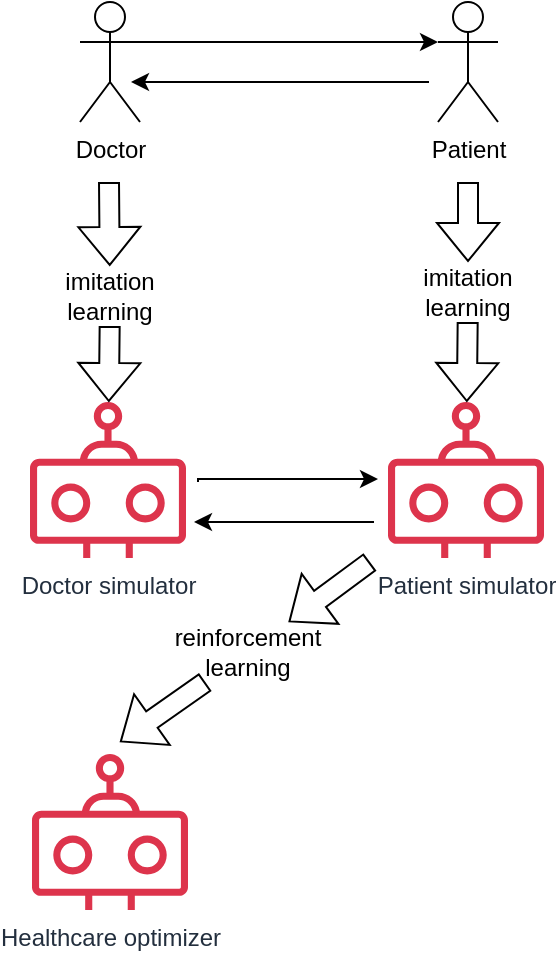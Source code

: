 <mxfile version="26.0.15">
  <diagram name="Page-1" id="HrHMyIfGSHC_NpaYxOu3">
    <mxGraphModel dx="1242" dy="507" grid="1" gridSize="10" guides="1" tooltips="1" connect="1" arrows="1" fold="1" page="1" pageScale="1" pageWidth="827" pageHeight="1169" math="0" shadow="0">
      <root>
        <mxCell id="0" />
        <mxCell id="1" parent="0" />
        <mxCell id="_KREckL8SFvISsX__LVS-10" style="edgeStyle=orthogonalEdgeStyle;rounded=0;orthogonalLoop=1;jettySize=auto;html=1;" edge="1" parent="1" source="_KREckL8SFvISsX__LVS-1" target="_KREckL8SFvISsX__LVS-2">
          <mxGeometry relative="1" as="geometry">
            <Array as="points">
              <mxPoint x="330" y="190" />
              <mxPoint x="330" y="190" />
            </Array>
          </mxGeometry>
        </mxCell>
        <mxCell id="_KREckL8SFvISsX__LVS-1" value="Doctor" style="shape=umlActor;verticalLabelPosition=bottom;verticalAlign=top;html=1;outlineConnect=0;" vertex="1" parent="1">
          <mxGeometry x="220" y="170" width="30" height="60" as="geometry" />
        </mxCell>
        <mxCell id="_KREckL8SFvISsX__LVS-11" style="edgeStyle=orthogonalEdgeStyle;rounded=0;orthogonalLoop=1;jettySize=auto;html=1;" edge="1" parent="1">
          <mxGeometry relative="1" as="geometry">
            <mxPoint x="394.5" y="210" as="sourcePoint" />
            <mxPoint x="245.5" y="210" as="targetPoint" />
          </mxGeometry>
        </mxCell>
        <mxCell id="_KREckL8SFvISsX__LVS-2" value="Patient" style="shape=umlActor;verticalLabelPosition=bottom;verticalAlign=top;html=1;outlineConnect=0;" vertex="1" parent="1">
          <mxGeometry x="399" y="170" width="30" height="60" as="geometry" />
        </mxCell>
        <mxCell id="_KREckL8SFvISsX__LVS-12" value="Patient simulator" style="sketch=0;outlineConnect=0;fontColor=#232F3E;gradientColor=none;fillColor=#DD344C;strokeColor=none;dashed=0;verticalLabelPosition=bottom;verticalAlign=top;align=center;html=1;fontSize=12;fontStyle=0;aspect=fixed;pointerEvents=1;shape=mxgraph.aws4.waf_bot;" vertex="1" parent="1">
          <mxGeometry x="374" y="370" width="78" height="78" as="geometry" />
        </mxCell>
        <mxCell id="_KREckL8SFvISsX__LVS-13" value="Doctor simulator" style="sketch=0;outlineConnect=0;fontColor=#232F3E;gradientColor=none;fillColor=#DD344C;strokeColor=none;dashed=0;verticalLabelPosition=bottom;verticalAlign=top;align=center;html=1;fontSize=12;fontStyle=0;aspect=fixed;pointerEvents=1;shape=mxgraph.aws4.waf_bot;" vertex="1" parent="1">
          <mxGeometry x="195" y="370" width="78" height="78" as="geometry" />
        </mxCell>
        <mxCell id="_KREckL8SFvISsX__LVS-15" style="edgeStyle=orthogonalEdgeStyle;rounded=0;orthogonalLoop=1;jettySize=auto;html=1;" edge="1" parent="1">
          <mxGeometry relative="1" as="geometry">
            <mxPoint x="279" y="410" as="sourcePoint" />
            <mxPoint x="369" y="408.5" as="targetPoint" />
            <Array as="points">
              <mxPoint x="329" y="408.5" />
              <mxPoint x="329" y="408.5" />
            </Array>
          </mxGeometry>
        </mxCell>
        <mxCell id="_KREckL8SFvISsX__LVS-16" style="edgeStyle=orthogonalEdgeStyle;rounded=0;orthogonalLoop=1;jettySize=auto;html=1;" edge="1" parent="1">
          <mxGeometry relative="1" as="geometry">
            <mxPoint x="317" y="430" as="sourcePoint" />
            <mxPoint x="277" y="430" as="targetPoint" />
            <Array as="points">
              <mxPoint x="367" y="430" />
              <mxPoint x="367" y="430" />
            </Array>
          </mxGeometry>
        </mxCell>
        <mxCell id="_KREckL8SFvISsX__LVS-17" value="" style="shape=flexArrow;endArrow=classic;html=1;rounded=0;" edge="1" parent="1" source="_KREckL8SFvISsX__LVS-19" target="_KREckL8SFvISsX__LVS-12">
          <mxGeometry width="50" height="50" relative="1" as="geometry">
            <mxPoint x="414" y="260" as="sourcePoint" />
            <mxPoint x="414" y="330" as="targetPoint" />
          </mxGeometry>
        </mxCell>
        <mxCell id="_KREckL8SFvISsX__LVS-18" value="" style="shape=flexArrow;endArrow=classic;html=1;rounded=0;" edge="1" parent="1" source="_KREckL8SFvISsX__LVS-20" target="_KREckL8SFvISsX__LVS-13">
          <mxGeometry width="50" height="50" relative="1" as="geometry">
            <mxPoint x="234.5" y="260" as="sourcePoint" />
            <mxPoint x="234.5" y="330" as="targetPoint" />
          </mxGeometry>
        </mxCell>
        <mxCell id="_KREckL8SFvISsX__LVS-21" value="" style="shape=flexArrow;endArrow=classic;html=1;rounded=0;" edge="1" parent="1" source="_KREckL8SFvISsX__LVS-23">
          <mxGeometry width="50" height="50" relative="1" as="geometry">
            <mxPoint x="365" y="450" as="sourcePoint" />
            <mxPoint x="240" y="540" as="targetPoint" />
          </mxGeometry>
        </mxCell>
        <mxCell id="_KREckL8SFvISsX__LVS-22" value="Healthcare optimizer" style="sketch=0;outlineConnect=0;fontColor=#232F3E;gradientColor=none;fillColor=#DD344C;strokeColor=none;dashed=0;verticalLabelPosition=bottom;verticalAlign=top;align=center;html=1;fontSize=12;fontStyle=0;aspect=fixed;pointerEvents=1;shape=mxgraph.aws4.waf_bot;" vertex="1" parent="1">
          <mxGeometry x="196" y="546" width="78" height="78" as="geometry" />
        </mxCell>
        <mxCell id="_KREckL8SFvISsX__LVS-25" value="" style="shape=flexArrow;endArrow=classic;html=1;rounded=0;" edge="1" parent="1" target="_KREckL8SFvISsX__LVS-23">
          <mxGeometry width="50" height="50" relative="1" as="geometry">
            <mxPoint x="365" y="450" as="sourcePoint" />
            <mxPoint x="280" y="520" as="targetPoint" />
          </mxGeometry>
        </mxCell>
        <mxCell id="_KREckL8SFvISsX__LVS-23" value="reinforcement learning" style="text;html=1;align=center;verticalAlign=middle;whiteSpace=wrap;rounded=0;" vertex="1" parent="1">
          <mxGeometry x="274" y="480" width="60" height="30" as="geometry" />
        </mxCell>
        <mxCell id="_KREckL8SFvISsX__LVS-26" value="" style="shape=flexArrow;endArrow=classic;html=1;rounded=0;" edge="1" parent="1" target="_KREckL8SFvISsX__LVS-19">
          <mxGeometry width="50" height="50" relative="1" as="geometry">
            <mxPoint x="414" y="260" as="sourcePoint" />
            <mxPoint x="414" y="330" as="targetPoint" />
          </mxGeometry>
        </mxCell>
        <mxCell id="_KREckL8SFvISsX__LVS-19" value="imitation learning" style="text;html=1;align=center;verticalAlign=middle;whiteSpace=wrap;rounded=0;" vertex="1" parent="1">
          <mxGeometry x="384" y="300" width="60" height="30" as="geometry" />
        </mxCell>
        <mxCell id="_KREckL8SFvISsX__LVS-27" value="" style="shape=flexArrow;endArrow=classic;html=1;rounded=0;" edge="1" parent="1" target="_KREckL8SFvISsX__LVS-20">
          <mxGeometry width="50" height="50" relative="1" as="geometry">
            <mxPoint x="234.5" y="260" as="sourcePoint" />
            <mxPoint x="234.5" y="330" as="targetPoint" />
          </mxGeometry>
        </mxCell>
        <mxCell id="_KREckL8SFvISsX__LVS-20" value="imitation learning" style="text;html=1;align=center;verticalAlign=middle;whiteSpace=wrap;rounded=0;" vertex="1" parent="1">
          <mxGeometry x="205" y="302" width="60" height="30" as="geometry" />
        </mxCell>
      </root>
    </mxGraphModel>
  </diagram>
</mxfile>
